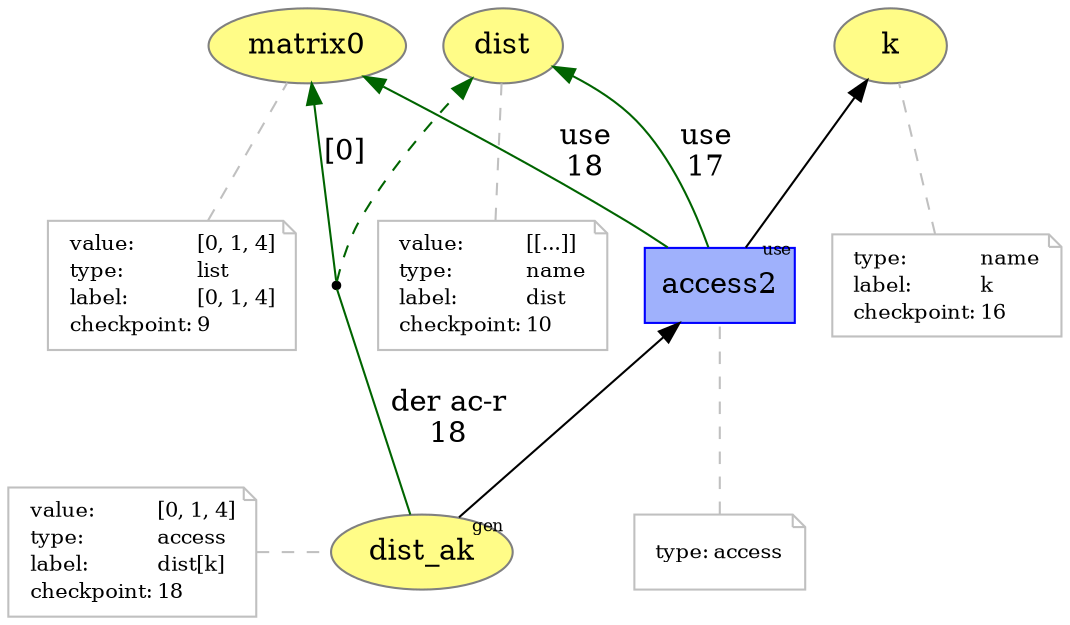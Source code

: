 digraph "PROV" { size="16,12"; rankdir="BT";
"http://example.org/matrix0" [fillcolor="#FFFC87",color="#808080",style="filled",label="matrix0",URL="http://example.org/matrix0"]
"-attrs0" [color="gray",shape="note",fontsize="10",fontcolor="black",label=<<TABLE cellpadding="0" border="0">
	<TR>
	    <TD align="left">value:</TD>
	    <TD align="left">[0, 1, 4]</TD>
	</TR>
	<TR>
	    <TD align="left">type:</TD>
	    <TD align="left">list</TD>
	</TR>
	<TR>
	    <TD align="left">label:</TD>
	    <TD align="left">[0, 1, 4]</TD>
	</TR>
	<TR>
	    <TD align="left">checkpoint:</TD>
	    <TD align="left">9</TD>
	</TR>
</TABLE>>]
"-attrs0" -> "http://example.org/matrix0" [color="gray",style="dashed",arrowhead="none"]
"http://example.org/dist" [fillcolor="#FFFC87",color="#808080",style="filled",label="dist",URL="http://example.org/dist"]
"-attrs1" [color="gray",shape="note",fontsize="10",fontcolor="black",label=<<TABLE cellpadding="0" border="0">
	<TR>
	    <TD align="left">value:</TD>
	    <TD align="left">[[...]]</TD>
	</TR>
	<TR>
	    <TD align="left">type:</TD>
	    <TD align="left">name</TD>
	</TR>
	<TR>
	    <TD align="left">label:</TD>
	    <TD align="left">dist</TD>
	</TR>
	<TR>
	    <TD align="left">checkpoint:</TD>
	    <TD align="left">10</TD>
	</TR>
</TABLE>>]
"-attrs1" -> "http://example.org/dist" [color="gray",style="dashed",arrowhead="none"]
"http://example.org/k" [fillcolor="#FFFC87",color="#808080",style="filled",label="k",URL="http://example.org/k"]
"-attrs2" [color="gray",shape="note",fontsize="10",fontcolor="black",label=<<TABLE cellpadding="0" border="0">
	<TR>
	    <TD align="left">type:</TD>
	    <TD align="left">name</TD>
	</TR>
	<TR>
	    <TD align="left">label:</TD>
	    <TD align="left">k</TD>
	</TR>
	<TR>
	    <TD align="left">checkpoint:</TD>
	    <TD align="left">16</TD>
	</TR>
</TABLE>>]
"-attrs2" -> "http://example.org/k" [color="gray",style="dashed",arrowhead="none"]
"http://example.org/dist_ak" [fillcolor="#FFFC87",color="#808080",style="filled",label="dist_ak",URL="http://example.org/dist_ak"]
"-attrs3" [color="gray",shape="note",fontsize="10",fontcolor="black",label=<<TABLE cellpadding="0" border="0">
	<TR>
	    <TD align="left">value:</TD>
	    <TD align="left">[0, 1, 4]</TD>
	</TR>
	<TR>
	    <TD align="left">type:</TD>
	    <TD align="left">access</TD>
	</TR>
	<TR>
	    <TD align="left">label:</TD>
	    <TD align="left">dist[k]</TD>
	</TR>
	<TR>
	    <TD align="left">checkpoint:</TD>
	    <TD align="left">18</TD>
	</TR>
</TABLE>>]
"-attrs3" -> "http://example.org/dist_ak" [color="gray",style="dashed",arrowhead="none"]
"http://example.org/access2" [fillcolor="#9FB1FC",color="#0000FF",shape="polygon",sides="4",style="filled",label="access2",URL="http://example.org/access2"]
"-attrs4" [color="gray",shape="note",fontsize="10",fontcolor="black",label=<<TABLE cellpadding="0" border="0">
	<TR>
	    <TD align="left">type:</TD>
	    <TD align="left">access</TD>
	</TR>
</TABLE>>]
"-attrs4" -> "http://example.org/access2" [color="gray",style="dashed",arrowhead="none"]
"bn0" [shape="point",label=""]
"http://example.org/dist_ak" -> "bn0" [labelfontsize="8",labeldistance="1.5",color="darkgreen",labelangle="60.0",rotation="20",label="der ac-r
18",arrowhead="none"]
"bn0" -> "http://example.org/dist" [color="darkgreen",style="dashed"]
"bn0" -> "http://example.org/matrix0" [labelfontsize="8",labeldistance="1.5",color="darkgreen",labelangle="60.0",rotation="20",label="[0]"]
"http://example.org/access2" -> "http://example.org/k" [labelfontsize="8",labeldistance="1.5",labelangle="60.0",rotation="20",taillabel="use"]
"http://example.org/access2" -> "http://example.org/dist" [labelfontsize="8",labeldistance="1.5",color="darkgreen",labelangle="60.0",rotation="20",label="use
17"]

{rank=same "http://example.org/dist_ak" "-attrs3"}
"http://example.org/access2" -> "http://example.org/matrix0" [labelfontsize="8",labeldistance="1.5",color="darkgreen",labelangle="60.0",rotation="20",label="use
18"]
"http://example.org/dist_ak" -> "http://example.org/access2" [labelfontsize="8",labeldistance="1.5",labelangle="60.0",rotation="20",taillabel="gen"]
}